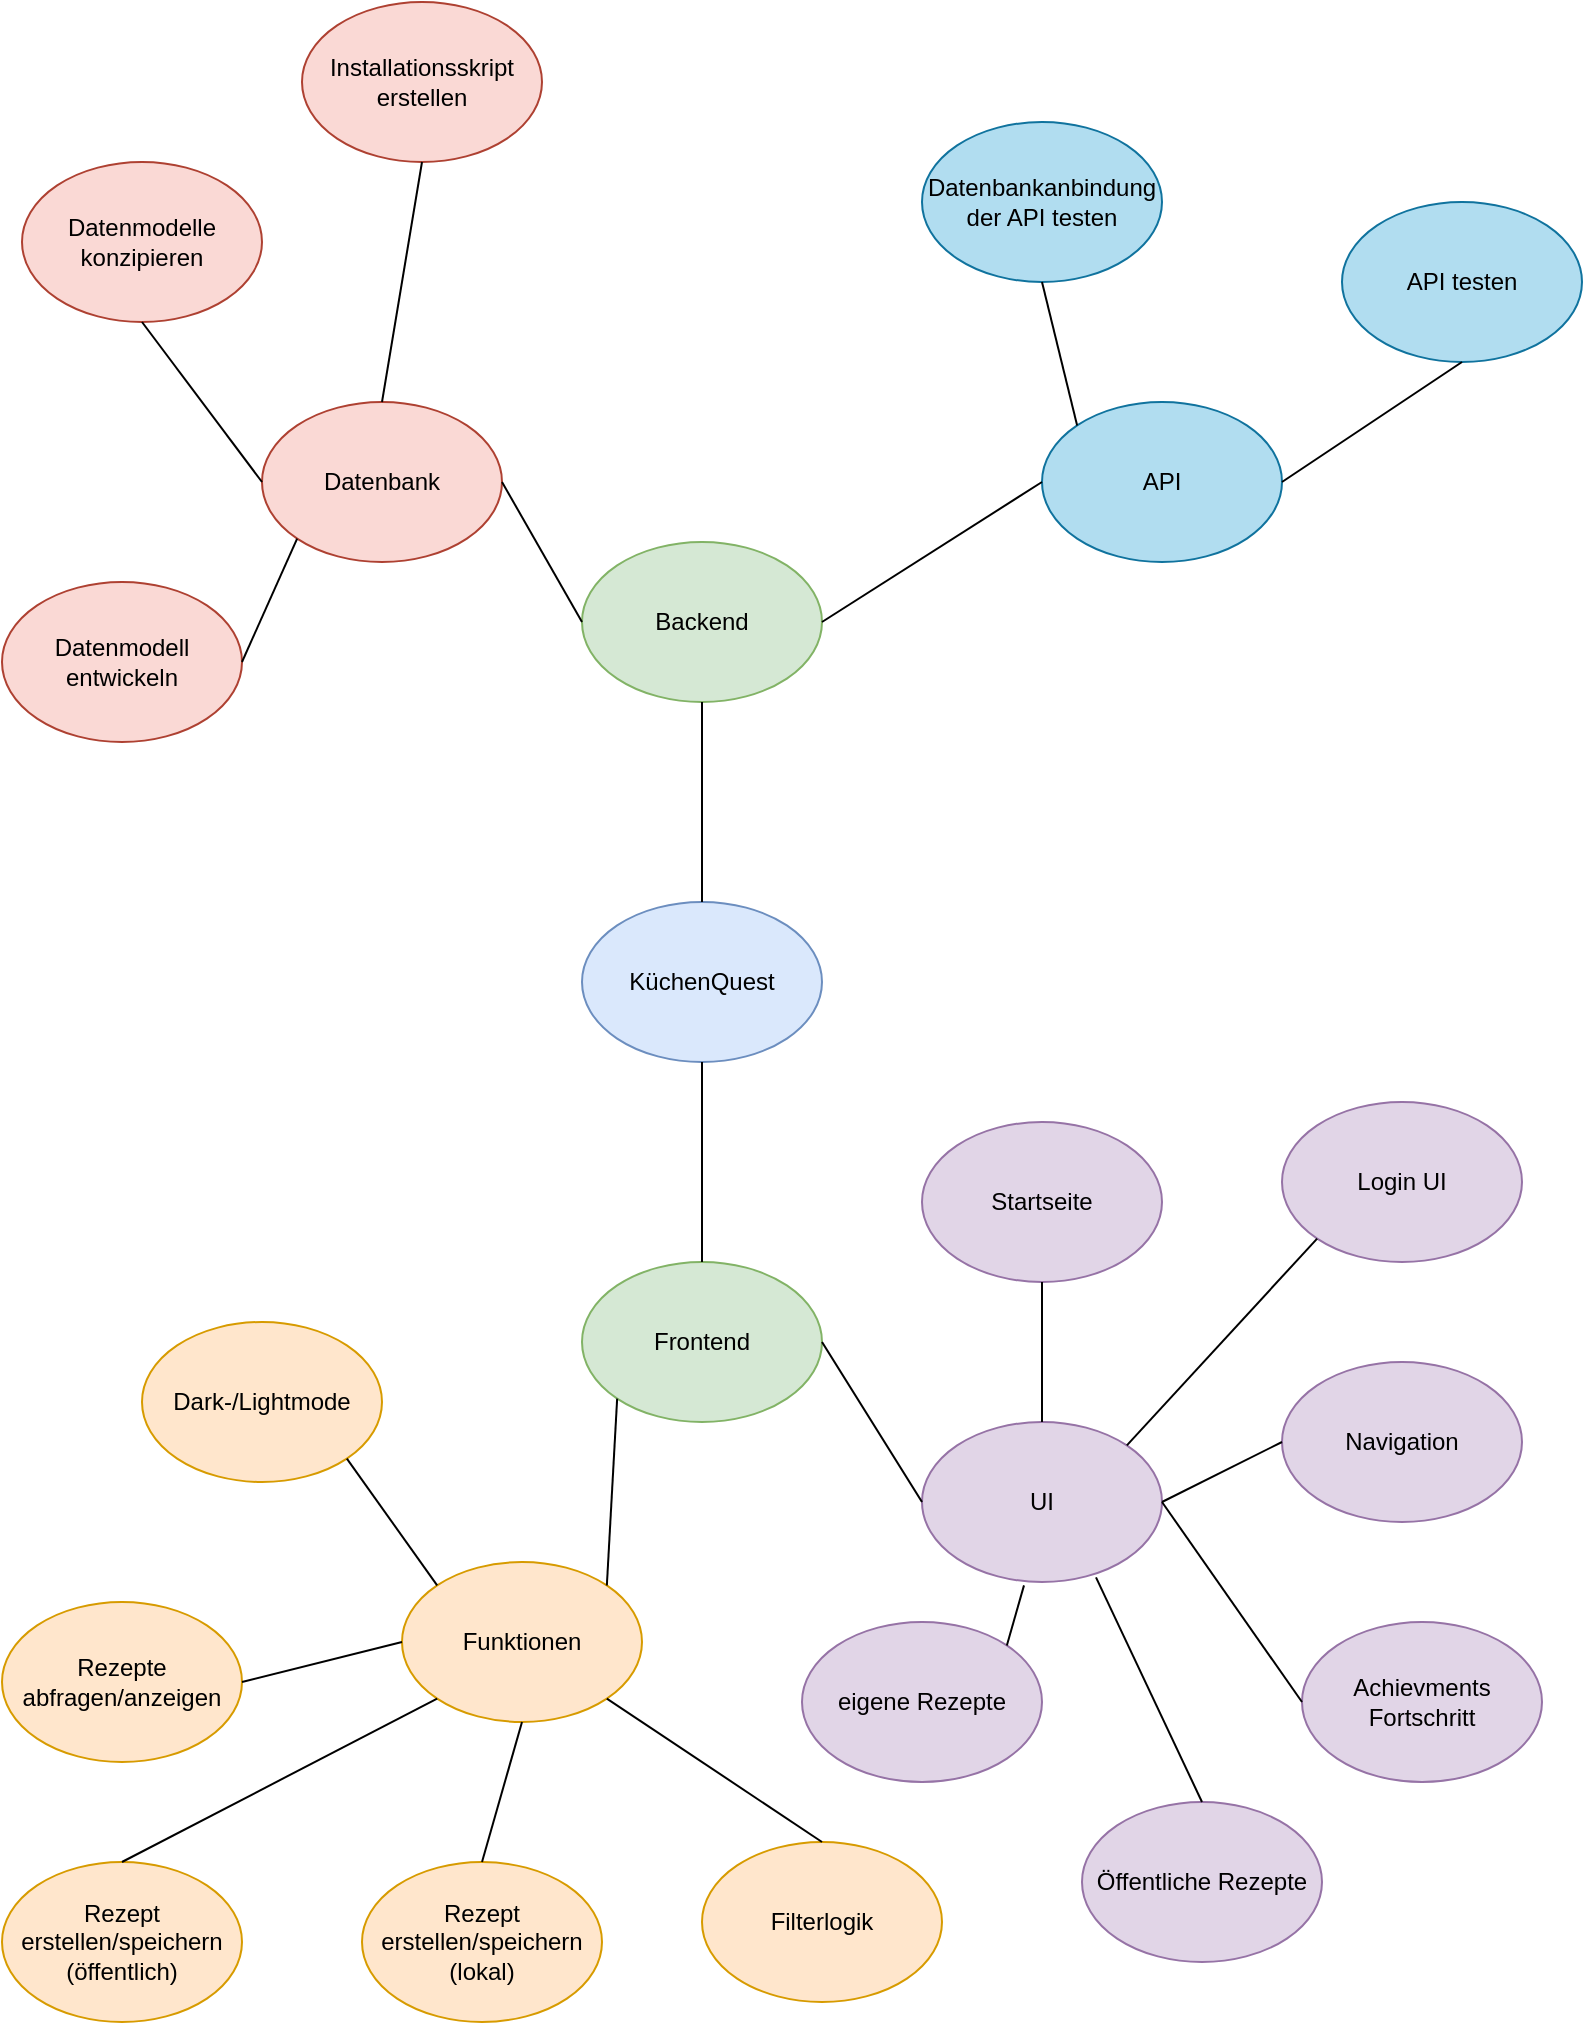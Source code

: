 <mxfile version="24.7.5">
  <diagram name="Seite-1" id="4wpUUuEAOyXaXYCTIY1-">
    <mxGraphModel dx="1588" dy="1022" grid="1" gridSize="10" guides="1" tooltips="1" connect="1" arrows="1" fold="1" page="1" pageScale="1" pageWidth="827" pageHeight="1169" math="0" shadow="0">
      <root>
        <mxCell id="0" />
        <mxCell id="1" parent="0" />
        <mxCell id="ZXRQnkp9cUl0FDvF2_eq-3" value="KüchenQuest" style="ellipse;whiteSpace=wrap;html=1;fillColor=#dae8fc;strokeColor=#6c8ebf;" vertex="1" parent="1">
          <mxGeometry x="320" y="560" width="120" height="80" as="geometry" />
        </mxCell>
        <mxCell id="ZXRQnkp9cUl0FDvF2_eq-4" value="Backend" style="ellipse;whiteSpace=wrap;html=1;fillColor=#d5e8d4;strokeColor=#82b366;" vertex="1" parent="1">
          <mxGeometry x="320" y="380" width="120" height="80" as="geometry" />
        </mxCell>
        <mxCell id="ZXRQnkp9cUl0FDvF2_eq-5" value="Frontend" style="ellipse;whiteSpace=wrap;html=1;fillColor=#d5e8d4;strokeColor=#82b366;" vertex="1" parent="1">
          <mxGeometry x="320" y="740" width="120" height="80" as="geometry" />
        </mxCell>
        <mxCell id="ZXRQnkp9cUl0FDvF2_eq-6" value="" style="endArrow=none;html=1;rounded=0;entryX=0.5;entryY=1;entryDx=0;entryDy=0;exitX=0.5;exitY=0;exitDx=0;exitDy=0;" edge="1" parent="1" source="ZXRQnkp9cUl0FDvF2_eq-3" target="ZXRQnkp9cUl0FDvF2_eq-4">
          <mxGeometry width="50" height="50" relative="1" as="geometry">
            <mxPoint x="380" y="290" as="sourcePoint" />
            <mxPoint x="430" y="240" as="targetPoint" />
          </mxGeometry>
        </mxCell>
        <mxCell id="ZXRQnkp9cUl0FDvF2_eq-7" value="" style="endArrow=none;html=1;rounded=0;entryX=0.5;entryY=0;entryDx=0;entryDy=0;exitX=0.5;exitY=1;exitDx=0;exitDy=0;" edge="1" parent="1" source="ZXRQnkp9cUl0FDvF2_eq-3" target="ZXRQnkp9cUl0FDvF2_eq-5">
          <mxGeometry width="50" height="50" relative="1" as="geometry">
            <mxPoint x="380" y="290" as="sourcePoint" />
            <mxPoint x="430" y="240" as="targetPoint" />
          </mxGeometry>
        </mxCell>
        <mxCell id="ZXRQnkp9cUl0FDvF2_eq-8" value="Datenmodelle&lt;div&gt;konzipieren&lt;/div&gt;" style="ellipse;whiteSpace=wrap;html=1;fillColor=#fad9d5;strokeColor=#ae4132;" vertex="1" parent="1">
          <mxGeometry x="40" y="190" width="120" height="80" as="geometry" />
        </mxCell>
        <mxCell id="ZXRQnkp9cUl0FDvF2_eq-9" value="Datenmodell&lt;div&gt;entwickeln&lt;/div&gt;" style="ellipse;whiteSpace=wrap;html=1;fillColor=#fad9d5;strokeColor=#ae4132;" vertex="1" parent="1">
          <mxGeometry x="30" y="400" width="120" height="80" as="geometry" />
        </mxCell>
        <mxCell id="ZXRQnkp9cUl0FDvF2_eq-10" value="Installationsskript&lt;div&gt;erstellen&lt;/div&gt;" style="ellipse;whiteSpace=wrap;html=1;fillColor=#fad9d5;strokeColor=#ae4132;" vertex="1" parent="1">
          <mxGeometry x="180" y="110" width="120" height="80" as="geometry" />
        </mxCell>
        <mxCell id="ZXRQnkp9cUl0FDvF2_eq-11" value="Datenbankanbindung&lt;div&gt;der API testen&lt;/div&gt;" style="ellipse;whiteSpace=wrap;html=1;fillColor=#b1ddf0;strokeColor=#10739e;" vertex="1" parent="1">
          <mxGeometry x="490" y="170" width="120" height="80" as="geometry" />
        </mxCell>
        <mxCell id="ZXRQnkp9cUl0FDvF2_eq-12" value="API testen" style="ellipse;whiteSpace=wrap;html=1;fillColor=#b1ddf0;strokeColor=#10739e;" vertex="1" parent="1">
          <mxGeometry x="700" y="210" width="120" height="80" as="geometry" />
        </mxCell>
        <mxCell id="ZXRQnkp9cUl0FDvF2_eq-13" value="Datenbank" style="ellipse;whiteSpace=wrap;html=1;fillColor=#fad9d5;strokeColor=#ae4132;" vertex="1" parent="1">
          <mxGeometry x="160" y="310" width="120" height="80" as="geometry" />
        </mxCell>
        <mxCell id="ZXRQnkp9cUl0FDvF2_eq-14" value="API" style="ellipse;whiteSpace=wrap;html=1;fillColor=#b1ddf0;strokeColor=#10739e;" vertex="1" parent="1">
          <mxGeometry x="550" y="310" width="120" height="80" as="geometry" />
        </mxCell>
        <mxCell id="ZXRQnkp9cUl0FDvF2_eq-15" value="" style="endArrow=none;html=1;rounded=0;entryX=0;entryY=0.5;entryDx=0;entryDy=0;exitX=1;exitY=0.5;exitDx=0;exitDy=0;" edge="1" parent="1" source="ZXRQnkp9cUl0FDvF2_eq-4" target="ZXRQnkp9cUl0FDvF2_eq-14">
          <mxGeometry width="50" height="50" relative="1" as="geometry">
            <mxPoint x="130" y="230" as="sourcePoint" />
            <mxPoint x="180" y="180" as="targetPoint" />
          </mxGeometry>
        </mxCell>
        <mxCell id="ZXRQnkp9cUl0FDvF2_eq-17" value="" style="endArrow=none;html=1;rounded=0;entryX=0.5;entryY=1;entryDx=0;entryDy=0;exitX=1;exitY=0.5;exitDx=0;exitDy=0;" edge="1" parent="1" source="ZXRQnkp9cUl0FDvF2_eq-14" target="ZXRQnkp9cUl0FDvF2_eq-12">
          <mxGeometry width="50" height="50" relative="1" as="geometry">
            <mxPoint x="130" y="230" as="sourcePoint" />
            <mxPoint x="180" y="180" as="targetPoint" />
          </mxGeometry>
        </mxCell>
        <mxCell id="ZXRQnkp9cUl0FDvF2_eq-18" value="" style="endArrow=none;html=1;rounded=0;entryX=0.5;entryY=1;entryDx=0;entryDy=0;exitX=0;exitY=0;exitDx=0;exitDy=0;" edge="1" parent="1" source="ZXRQnkp9cUl0FDvF2_eq-14" target="ZXRQnkp9cUl0FDvF2_eq-11">
          <mxGeometry width="50" height="50" relative="1" as="geometry">
            <mxPoint x="130" y="230" as="sourcePoint" />
            <mxPoint x="180" y="180" as="targetPoint" />
          </mxGeometry>
        </mxCell>
        <mxCell id="ZXRQnkp9cUl0FDvF2_eq-20" value="" style="endArrow=none;html=1;rounded=0;exitX=1;exitY=0.5;exitDx=0;exitDy=0;entryX=0;entryY=0.5;entryDx=0;entryDy=0;" edge="1" parent="1" source="ZXRQnkp9cUl0FDvF2_eq-13" target="ZXRQnkp9cUl0FDvF2_eq-4">
          <mxGeometry width="50" height="50" relative="1" as="geometry">
            <mxPoint x="130" y="230" as="sourcePoint" />
            <mxPoint x="180" y="180" as="targetPoint" />
          </mxGeometry>
        </mxCell>
        <mxCell id="ZXRQnkp9cUl0FDvF2_eq-21" value="" style="endArrow=none;html=1;rounded=0;entryX=0.5;entryY=1;entryDx=0;entryDy=0;exitX=0.5;exitY=0;exitDx=0;exitDy=0;" edge="1" parent="1" source="ZXRQnkp9cUl0FDvF2_eq-13" target="ZXRQnkp9cUl0FDvF2_eq-10">
          <mxGeometry width="50" height="50" relative="1" as="geometry">
            <mxPoint x="130" y="230" as="sourcePoint" />
            <mxPoint x="180" y="180" as="targetPoint" />
          </mxGeometry>
        </mxCell>
        <mxCell id="ZXRQnkp9cUl0FDvF2_eq-22" value="" style="endArrow=none;html=1;rounded=0;exitX=0.5;exitY=1;exitDx=0;exitDy=0;entryX=0;entryY=0.5;entryDx=0;entryDy=0;" edge="1" parent="1" source="ZXRQnkp9cUl0FDvF2_eq-8" target="ZXRQnkp9cUl0FDvF2_eq-13">
          <mxGeometry width="50" height="50" relative="1" as="geometry">
            <mxPoint x="130" y="230" as="sourcePoint" />
            <mxPoint x="180" y="180" as="targetPoint" />
          </mxGeometry>
        </mxCell>
        <mxCell id="ZXRQnkp9cUl0FDvF2_eq-23" value="" style="endArrow=none;html=1;rounded=0;exitX=1;exitY=0.5;exitDx=0;exitDy=0;entryX=0;entryY=1;entryDx=0;entryDy=0;" edge="1" parent="1" source="ZXRQnkp9cUl0FDvF2_eq-9" target="ZXRQnkp9cUl0FDvF2_eq-13">
          <mxGeometry width="50" height="50" relative="1" as="geometry">
            <mxPoint x="130" y="230" as="sourcePoint" />
            <mxPoint x="180" y="180" as="targetPoint" />
          </mxGeometry>
        </mxCell>
        <mxCell id="ZXRQnkp9cUl0FDvF2_eq-24" value="Login UI" style="ellipse;whiteSpace=wrap;html=1;fillColor=#e1d5e7;strokeColor=#9673a6;" vertex="1" parent="1">
          <mxGeometry x="670" y="660" width="120" height="80" as="geometry" />
        </mxCell>
        <mxCell id="ZXRQnkp9cUl0FDvF2_eq-25" value="UI" style="ellipse;whiteSpace=wrap;html=1;fillColor=#e1d5e7;strokeColor=#9673a6;" vertex="1" parent="1">
          <mxGeometry x="490" y="820" width="120" height="80" as="geometry" />
        </mxCell>
        <mxCell id="ZXRQnkp9cUl0FDvF2_eq-26" value="Funktionen" style="ellipse;whiteSpace=wrap;html=1;fillColor=#ffe6cc;strokeColor=#d79b00;" vertex="1" parent="1">
          <mxGeometry x="230" y="890" width="120" height="80" as="geometry" />
        </mxCell>
        <mxCell id="ZXRQnkp9cUl0FDvF2_eq-27" value="" style="endArrow=none;html=1;rounded=0;entryX=0;entryY=0.5;entryDx=0;entryDy=0;exitX=1;exitY=0.5;exitDx=0;exitDy=0;" edge="1" parent="1" source="ZXRQnkp9cUl0FDvF2_eq-5" target="ZXRQnkp9cUl0FDvF2_eq-25">
          <mxGeometry width="50" height="50" relative="1" as="geometry">
            <mxPoint x="810" y="290" as="sourcePoint" />
            <mxPoint x="860" y="240" as="targetPoint" />
          </mxGeometry>
        </mxCell>
        <mxCell id="ZXRQnkp9cUl0FDvF2_eq-28" value="" style="endArrow=none;html=1;rounded=0;entryX=0;entryY=1;entryDx=0;entryDy=0;exitX=1;exitY=0;exitDx=0;exitDy=0;" edge="1" parent="1" source="ZXRQnkp9cUl0FDvF2_eq-26" target="ZXRQnkp9cUl0FDvF2_eq-5">
          <mxGeometry width="50" height="50" relative="1" as="geometry">
            <mxPoint x="810" y="290" as="sourcePoint" />
            <mxPoint x="860" y="240" as="targetPoint" />
          </mxGeometry>
        </mxCell>
        <mxCell id="ZXRQnkp9cUl0FDvF2_eq-29" value="Startseite" style="ellipse;whiteSpace=wrap;html=1;fillColor=#e1d5e7;strokeColor=#9673a6;" vertex="1" parent="1">
          <mxGeometry x="490" y="670" width="120" height="80" as="geometry" />
        </mxCell>
        <mxCell id="ZXRQnkp9cUl0FDvF2_eq-30" value="eigene Rezepte" style="ellipse;whiteSpace=wrap;html=1;fillColor=#e1d5e7;strokeColor=#9673a6;" vertex="1" parent="1">
          <mxGeometry x="430" y="920" width="120" height="80" as="geometry" />
        </mxCell>
        <mxCell id="ZXRQnkp9cUl0FDvF2_eq-31" value="Öffentliche Rezepte" style="ellipse;whiteSpace=wrap;html=1;fillColor=#e1d5e7;strokeColor=#9673a6;" vertex="1" parent="1">
          <mxGeometry x="570" y="1010" width="120" height="80" as="geometry" />
        </mxCell>
        <mxCell id="ZXRQnkp9cUl0FDvF2_eq-33" value="Achievments&lt;div&gt;Fortschritt&lt;/div&gt;" style="ellipse;whiteSpace=wrap;html=1;fillColor=#e1d5e7;strokeColor=#9673a6;" vertex="1" parent="1">
          <mxGeometry x="680" y="920" width="120" height="80" as="geometry" />
        </mxCell>
        <mxCell id="ZXRQnkp9cUl0FDvF2_eq-34" value="Dark-/Lightmode" style="ellipse;whiteSpace=wrap;html=1;fillColor=#ffe6cc;strokeColor=#d79b00;" vertex="1" parent="1">
          <mxGeometry x="100" y="770" width="120" height="80" as="geometry" />
        </mxCell>
        <mxCell id="ZXRQnkp9cUl0FDvF2_eq-37" value="" style="endArrow=none;html=1;rounded=0;entryX=0;entryY=1;entryDx=0;entryDy=0;exitX=1;exitY=0;exitDx=0;exitDy=0;" edge="1" parent="1" source="ZXRQnkp9cUl0FDvF2_eq-25" target="ZXRQnkp9cUl0FDvF2_eq-24">
          <mxGeometry width="50" height="50" relative="1" as="geometry">
            <mxPoint x="810" y="190" as="sourcePoint" />
            <mxPoint x="860" y="140" as="targetPoint" />
          </mxGeometry>
        </mxCell>
        <mxCell id="ZXRQnkp9cUl0FDvF2_eq-38" value="" style="endArrow=none;html=1;rounded=0;entryX=0.5;entryY=1;entryDx=0;entryDy=0;exitX=0.5;exitY=0;exitDx=0;exitDy=0;" edge="1" parent="1" source="ZXRQnkp9cUl0FDvF2_eq-25" target="ZXRQnkp9cUl0FDvF2_eq-29">
          <mxGeometry width="50" height="50" relative="1" as="geometry">
            <mxPoint x="810" y="190" as="sourcePoint" />
            <mxPoint x="860" y="140" as="targetPoint" />
          </mxGeometry>
        </mxCell>
        <mxCell id="ZXRQnkp9cUl0FDvF2_eq-39" value="" style="endArrow=none;html=1;rounded=0;entryX=0;entryY=0.5;entryDx=0;entryDy=0;exitX=1;exitY=0.5;exitDx=0;exitDy=0;" edge="1" parent="1" source="ZXRQnkp9cUl0FDvF2_eq-25" target="ZXRQnkp9cUl0FDvF2_eq-33">
          <mxGeometry width="50" height="50" relative="1" as="geometry">
            <mxPoint x="810" y="190" as="sourcePoint" />
            <mxPoint x="860" y="140" as="targetPoint" />
          </mxGeometry>
        </mxCell>
        <mxCell id="ZXRQnkp9cUl0FDvF2_eq-40" value="" style="endArrow=none;html=1;rounded=0;entryX=0.5;entryY=0;entryDx=0;entryDy=0;exitX=0.725;exitY=0.971;exitDx=0;exitDy=0;exitPerimeter=0;" edge="1" parent="1" source="ZXRQnkp9cUl0FDvF2_eq-25" target="ZXRQnkp9cUl0FDvF2_eq-31">
          <mxGeometry width="50" height="50" relative="1" as="geometry">
            <mxPoint x="810" y="190" as="sourcePoint" />
            <mxPoint x="860" y="140" as="targetPoint" />
          </mxGeometry>
        </mxCell>
        <mxCell id="ZXRQnkp9cUl0FDvF2_eq-41" value="" style="endArrow=none;html=1;rounded=0;entryX=1;entryY=0;entryDx=0;entryDy=0;exitX=0.425;exitY=1.021;exitDx=0;exitDy=0;exitPerimeter=0;" edge="1" parent="1" source="ZXRQnkp9cUl0FDvF2_eq-25" target="ZXRQnkp9cUl0FDvF2_eq-30">
          <mxGeometry width="50" height="50" relative="1" as="geometry">
            <mxPoint x="810" y="190" as="sourcePoint" />
            <mxPoint x="860" y="140" as="targetPoint" />
          </mxGeometry>
        </mxCell>
        <mxCell id="ZXRQnkp9cUl0FDvF2_eq-43" value="Navigation" style="ellipse;whiteSpace=wrap;html=1;fillColor=#e1d5e7;strokeColor=#9673a6;" vertex="1" parent="1">
          <mxGeometry x="670" y="790" width="120" height="80" as="geometry" />
        </mxCell>
        <mxCell id="ZXRQnkp9cUl0FDvF2_eq-44" value="" style="endArrow=none;html=1;rounded=0;exitX=0;exitY=0.5;exitDx=0;exitDy=0;entryX=1;entryY=0.5;entryDx=0;entryDy=0;" edge="1" parent="1" source="ZXRQnkp9cUl0FDvF2_eq-43" target="ZXRQnkp9cUl0FDvF2_eq-25">
          <mxGeometry width="50" height="50" relative="1" as="geometry">
            <mxPoint x="840" y="240" as="sourcePoint" />
            <mxPoint x="890" y="190" as="targetPoint" />
          </mxGeometry>
        </mxCell>
        <mxCell id="ZXRQnkp9cUl0FDvF2_eq-45" value="Rezepte abfragen/anzeigen" style="ellipse;whiteSpace=wrap;html=1;fillColor=#ffe6cc;strokeColor=#d79b00;" vertex="1" parent="1">
          <mxGeometry x="30" y="910" width="120" height="80" as="geometry" />
        </mxCell>
        <mxCell id="ZXRQnkp9cUl0FDvF2_eq-46" value="Rezept erstellen/speichern&lt;div&gt;(lokal)&lt;/div&gt;" style="ellipse;whiteSpace=wrap;html=1;fillColor=#ffe6cc;strokeColor=#d79b00;" vertex="1" parent="1">
          <mxGeometry x="210" y="1040" width="120" height="80" as="geometry" />
        </mxCell>
        <mxCell id="ZXRQnkp9cUl0FDvF2_eq-47" value="Filterlogik" style="ellipse;whiteSpace=wrap;html=1;fillColor=#ffe6cc;strokeColor=#d79b00;" vertex="1" parent="1">
          <mxGeometry x="380" y="1030" width="120" height="80" as="geometry" />
        </mxCell>
        <mxCell id="ZXRQnkp9cUl0FDvF2_eq-48" value="" style="endArrow=none;html=1;rounded=0;entryX=1;entryY=1;entryDx=0;entryDy=0;exitX=0;exitY=0;exitDx=0;exitDy=0;" edge="1" parent="1" source="ZXRQnkp9cUl0FDvF2_eq-26" target="ZXRQnkp9cUl0FDvF2_eq-34">
          <mxGeometry width="50" height="50" relative="1" as="geometry">
            <mxPoint x="790" y="340" as="sourcePoint" />
            <mxPoint x="840" y="290" as="targetPoint" />
          </mxGeometry>
        </mxCell>
        <mxCell id="ZXRQnkp9cUl0FDvF2_eq-49" value="" style="endArrow=none;html=1;rounded=0;entryX=0.5;entryY=0;entryDx=0;entryDy=0;exitX=1;exitY=1;exitDx=0;exitDy=0;" edge="1" parent="1" source="ZXRQnkp9cUl0FDvF2_eq-26" target="ZXRQnkp9cUl0FDvF2_eq-47">
          <mxGeometry width="50" height="50" relative="1" as="geometry">
            <mxPoint x="790" y="340" as="sourcePoint" />
            <mxPoint x="840" y="290" as="targetPoint" />
          </mxGeometry>
        </mxCell>
        <mxCell id="ZXRQnkp9cUl0FDvF2_eq-50" value="" style="endArrow=none;html=1;rounded=0;entryX=0.5;entryY=0;entryDx=0;entryDy=0;exitX=0.5;exitY=1;exitDx=0;exitDy=0;" edge="1" parent="1" source="ZXRQnkp9cUl0FDvF2_eq-26" target="ZXRQnkp9cUl0FDvF2_eq-46">
          <mxGeometry width="50" height="50" relative="1" as="geometry">
            <mxPoint x="790" y="340" as="sourcePoint" />
            <mxPoint x="840" y="290" as="targetPoint" />
          </mxGeometry>
        </mxCell>
        <mxCell id="ZXRQnkp9cUl0FDvF2_eq-51" value="" style="endArrow=none;html=1;rounded=0;entryX=1;entryY=0.5;entryDx=0;entryDy=0;exitX=0;exitY=0.5;exitDx=0;exitDy=0;" edge="1" parent="1" source="ZXRQnkp9cUl0FDvF2_eq-26" target="ZXRQnkp9cUl0FDvF2_eq-45">
          <mxGeometry width="50" height="50" relative="1" as="geometry">
            <mxPoint x="790" y="340" as="sourcePoint" />
            <mxPoint x="840" y="290" as="targetPoint" />
          </mxGeometry>
        </mxCell>
        <mxCell id="ZXRQnkp9cUl0FDvF2_eq-52" value="Rezept erstellen/speichern&lt;div&gt;(öffentlich)&lt;/div&gt;" style="ellipse;whiteSpace=wrap;html=1;fillColor=#ffe6cc;strokeColor=#d79b00;" vertex="1" parent="1">
          <mxGeometry x="30" y="1040" width="120" height="80" as="geometry" />
        </mxCell>
        <mxCell id="ZXRQnkp9cUl0FDvF2_eq-53" value="" style="endArrow=none;html=1;rounded=0;entryX=0.5;entryY=0;entryDx=0;entryDy=0;exitX=0;exitY=1;exitDx=0;exitDy=0;" edge="1" parent="1" source="ZXRQnkp9cUl0FDvF2_eq-26" target="ZXRQnkp9cUl0FDvF2_eq-52">
          <mxGeometry width="50" height="50" relative="1" as="geometry">
            <mxPoint x="730" y="330" as="sourcePoint" />
            <mxPoint x="780" y="280" as="targetPoint" />
          </mxGeometry>
        </mxCell>
      </root>
    </mxGraphModel>
  </diagram>
</mxfile>
